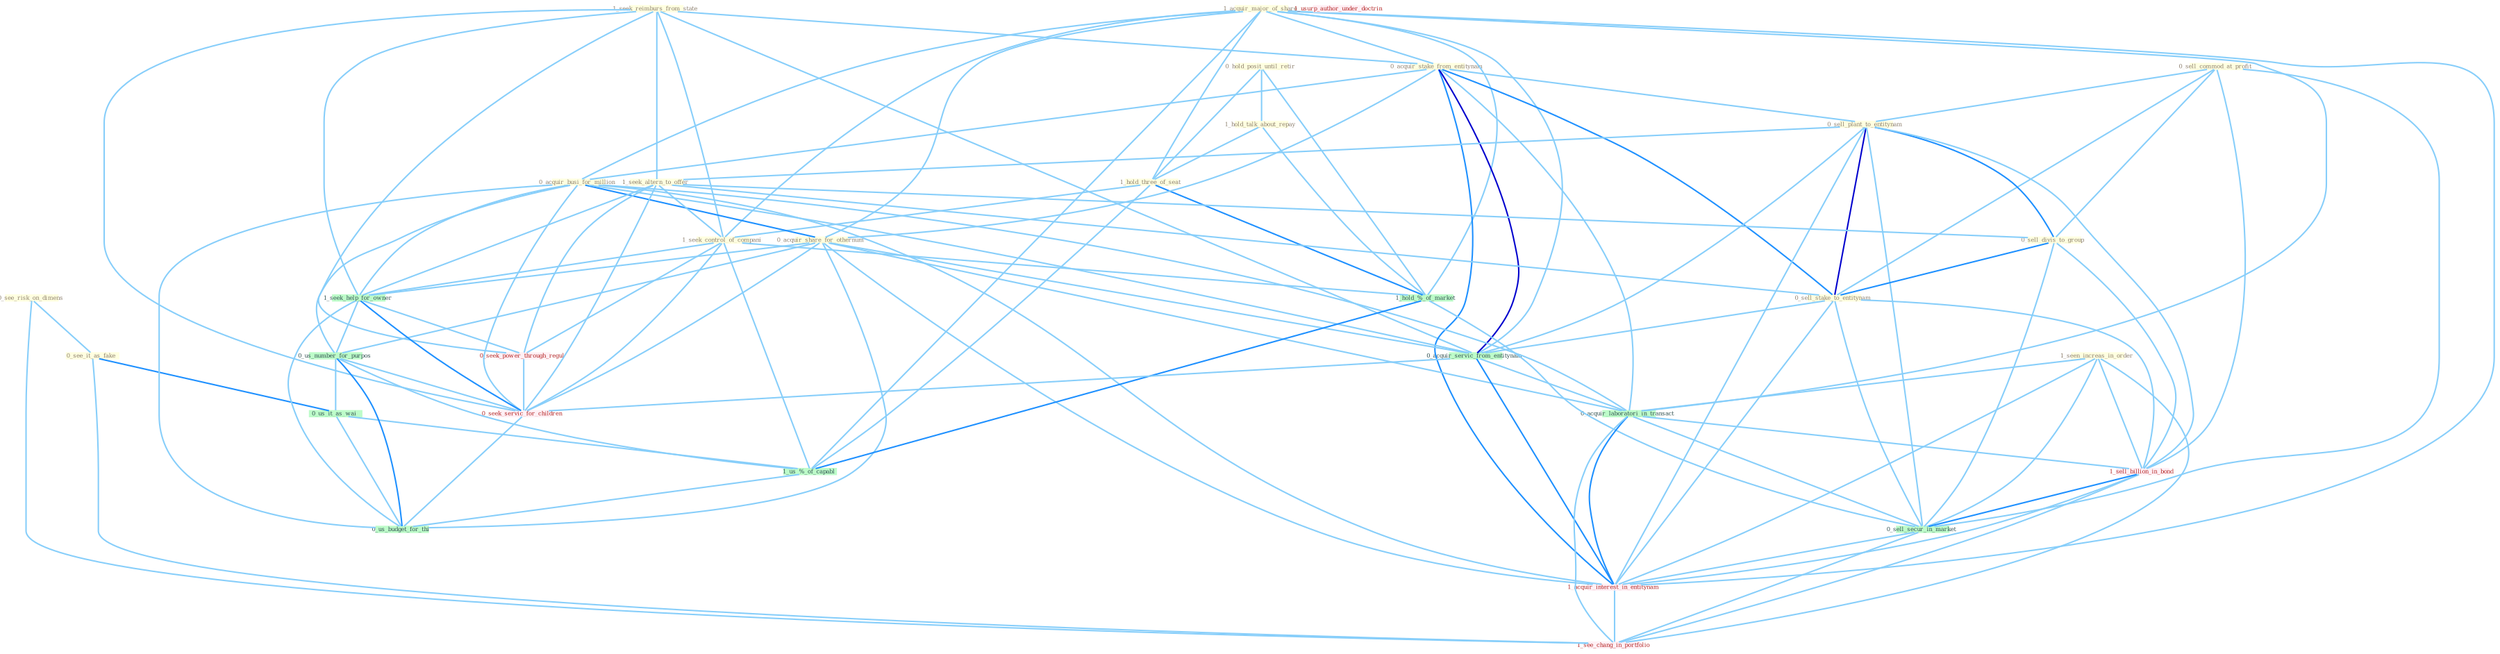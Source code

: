 Graph G{ 
    node
    [shape=polygon,style=filled,width=.5,height=.06,color="#BDFCC9",fixedsize=true,fontsize=4,
    fontcolor="#2f4f4f"];
    {node
    [color="#ffffe0", fontcolor="#8b7d6b"] "0_hold_posit_until_retir " "0_see_risk_on_dimens " "1_seek_reimburs_from_state " "0_see_it_as_fake " "1_hold_talk_about_repay " "1_acquir_major_of_share " "1_hold_three_of_seat " "0_acquir_stake_from_entitynam " "1_seen_increas_in_order " "0_sell_commod_at_profit " "0_sell_plant_to_entitynam " "0_acquir_busi_for_million " "1_seek_altern_to_offer " "1_seek_control_of_compani " "0_sell_divis_to_group " "0_acquir_share_for_othernum " "0_sell_stake_to_entitynam "}
{node [color="#fff0f5", fontcolor="#b22222"] "0_seek_power_through_regul " "1_sell_billion_in_bond " "1_usurp_author_under_doctrin " "1_acquir_interest_in_entitynam " "0_seek_servic_for_children " "1_see_chang_in_portfolio "}
edge [color="#B0E2FF"];

	"0_hold_posit_until_retir " -- "1_hold_talk_about_repay " [w="1", color="#87cefa" ];
	"0_hold_posit_until_retir " -- "1_hold_three_of_seat " [w="1", color="#87cefa" ];
	"0_hold_posit_until_retir " -- "1_hold_%_of_market " [w="1", color="#87cefa" ];
	"0_see_risk_on_dimens " -- "0_see_it_as_fake " [w="1", color="#87cefa" ];
	"0_see_risk_on_dimens " -- "1_see_chang_in_portfolio " [w="1", color="#87cefa" ];
	"1_seek_reimburs_from_state " -- "0_acquir_stake_from_entitynam " [w="1", color="#87cefa" ];
	"1_seek_reimburs_from_state " -- "1_seek_altern_to_offer " [w="1", color="#87cefa" ];
	"1_seek_reimburs_from_state " -- "1_seek_control_of_compani " [w="1", color="#87cefa" ];
	"1_seek_reimburs_from_state " -- "1_seek_help_for_owner " [w="1", color="#87cefa" ];
	"1_seek_reimburs_from_state " -- "0_acquir_servic_from_entitynam " [w="1", color="#87cefa" ];
	"1_seek_reimburs_from_state " -- "0_seek_power_through_regul " [w="1", color="#87cefa" ];
	"1_seek_reimburs_from_state " -- "0_seek_servic_for_children " [w="1", color="#87cefa" ];
	"0_see_it_as_fake " -- "0_us_it_as_wai " [w="2", color="#1e90ff" , len=0.8];
	"0_see_it_as_fake " -- "1_see_chang_in_portfolio " [w="1", color="#87cefa" ];
	"1_hold_talk_about_repay " -- "1_hold_three_of_seat " [w="1", color="#87cefa" ];
	"1_hold_talk_about_repay " -- "1_hold_%_of_market " [w="1", color="#87cefa" ];
	"1_acquir_major_of_share " -- "1_hold_three_of_seat " [w="1", color="#87cefa" ];
	"1_acquir_major_of_share " -- "0_acquir_stake_from_entitynam " [w="1", color="#87cefa" ];
	"1_acquir_major_of_share " -- "0_acquir_busi_for_million " [w="1", color="#87cefa" ];
	"1_acquir_major_of_share " -- "1_seek_control_of_compani " [w="1", color="#87cefa" ];
	"1_acquir_major_of_share " -- "0_acquir_share_for_othernum " [w="1", color="#87cefa" ];
	"1_acquir_major_of_share " -- "0_acquir_servic_from_entitynam " [w="1", color="#87cefa" ];
	"1_acquir_major_of_share " -- "1_hold_%_of_market " [w="1", color="#87cefa" ];
	"1_acquir_major_of_share " -- "0_acquir_laboratori_in_transact " [w="1", color="#87cefa" ];
	"1_acquir_major_of_share " -- "1_us_%_of_capabl " [w="1", color="#87cefa" ];
	"1_acquir_major_of_share " -- "1_acquir_interest_in_entitynam " [w="1", color="#87cefa" ];
	"1_hold_three_of_seat " -- "1_seek_control_of_compani " [w="1", color="#87cefa" ];
	"1_hold_three_of_seat " -- "1_hold_%_of_market " [w="2", color="#1e90ff" , len=0.8];
	"1_hold_three_of_seat " -- "1_us_%_of_capabl " [w="1", color="#87cefa" ];
	"0_acquir_stake_from_entitynam " -- "0_sell_plant_to_entitynam " [w="1", color="#87cefa" ];
	"0_acquir_stake_from_entitynam " -- "0_acquir_busi_for_million " [w="1", color="#87cefa" ];
	"0_acquir_stake_from_entitynam " -- "0_acquir_share_for_othernum " [w="1", color="#87cefa" ];
	"0_acquir_stake_from_entitynam " -- "0_sell_stake_to_entitynam " [w="2", color="#1e90ff" , len=0.8];
	"0_acquir_stake_from_entitynam " -- "0_acquir_servic_from_entitynam " [w="3", color="#0000cd" , len=0.6];
	"0_acquir_stake_from_entitynam " -- "0_acquir_laboratori_in_transact " [w="1", color="#87cefa" ];
	"0_acquir_stake_from_entitynam " -- "1_acquir_interest_in_entitynam " [w="2", color="#1e90ff" , len=0.8];
	"1_seen_increas_in_order " -- "0_acquir_laboratori_in_transact " [w="1", color="#87cefa" ];
	"1_seen_increas_in_order " -- "1_sell_billion_in_bond " [w="1", color="#87cefa" ];
	"1_seen_increas_in_order " -- "0_sell_secur_in_market " [w="1", color="#87cefa" ];
	"1_seen_increas_in_order " -- "1_acquir_interest_in_entitynam " [w="1", color="#87cefa" ];
	"1_seen_increas_in_order " -- "1_see_chang_in_portfolio " [w="1", color="#87cefa" ];
	"0_sell_commod_at_profit " -- "0_sell_plant_to_entitynam " [w="1", color="#87cefa" ];
	"0_sell_commod_at_profit " -- "0_sell_divis_to_group " [w="1", color="#87cefa" ];
	"0_sell_commod_at_profit " -- "0_sell_stake_to_entitynam " [w="1", color="#87cefa" ];
	"0_sell_commod_at_profit " -- "1_sell_billion_in_bond " [w="1", color="#87cefa" ];
	"0_sell_commod_at_profit " -- "0_sell_secur_in_market " [w="1", color="#87cefa" ];
	"0_sell_plant_to_entitynam " -- "1_seek_altern_to_offer " [w="1", color="#87cefa" ];
	"0_sell_plant_to_entitynam " -- "0_sell_divis_to_group " [w="2", color="#1e90ff" , len=0.8];
	"0_sell_plant_to_entitynam " -- "0_sell_stake_to_entitynam " [w="3", color="#0000cd" , len=0.6];
	"0_sell_plant_to_entitynam " -- "0_acquir_servic_from_entitynam " [w="1", color="#87cefa" ];
	"0_sell_plant_to_entitynam " -- "1_sell_billion_in_bond " [w="1", color="#87cefa" ];
	"0_sell_plant_to_entitynam " -- "0_sell_secur_in_market " [w="1", color="#87cefa" ];
	"0_sell_plant_to_entitynam " -- "1_acquir_interest_in_entitynam " [w="1", color="#87cefa" ];
	"0_acquir_busi_for_million " -- "0_acquir_share_for_othernum " [w="2", color="#1e90ff" , len=0.8];
	"0_acquir_busi_for_million " -- "1_seek_help_for_owner " [w="1", color="#87cefa" ];
	"0_acquir_busi_for_million " -- "0_acquir_servic_from_entitynam " [w="1", color="#87cefa" ];
	"0_acquir_busi_for_million " -- "0_us_number_for_purpos " [w="1", color="#87cefa" ];
	"0_acquir_busi_for_million " -- "0_acquir_laboratori_in_transact " [w="1", color="#87cefa" ];
	"0_acquir_busi_for_million " -- "1_acquir_interest_in_entitynam " [w="1", color="#87cefa" ];
	"0_acquir_busi_for_million " -- "0_seek_servic_for_children " [w="1", color="#87cefa" ];
	"0_acquir_busi_for_million " -- "0_us_budget_for_thi " [w="1", color="#87cefa" ];
	"1_seek_altern_to_offer " -- "1_seek_control_of_compani " [w="1", color="#87cefa" ];
	"1_seek_altern_to_offer " -- "0_sell_divis_to_group " [w="1", color="#87cefa" ];
	"1_seek_altern_to_offer " -- "0_sell_stake_to_entitynam " [w="1", color="#87cefa" ];
	"1_seek_altern_to_offer " -- "1_seek_help_for_owner " [w="1", color="#87cefa" ];
	"1_seek_altern_to_offer " -- "0_seek_power_through_regul " [w="1", color="#87cefa" ];
	"1_seek_altern_to_offer " -- "0_seek_servic_for_children " [w="1", color="#87cefa" ];
	"1_seek_control_of_compani " -- "1_seek_help_for_owner " [w="1", color="#87cefa" ];
	"1_seek_control_of_compani " -- "1_hold_%_of_market " [w="1", color="#87cefa" ];
	"1_seek_control_of_compani " -- "0_seek_power_through_regul " [w="1", color="#87cefa" ];
	"1_seek_control_of_compani " -- "1_us_%_of_capabl " [w="1", color="#87cefa" ];
	"1_seek_control_of_compani " -- "0_seek_servic_for_children " [w="1", color="#87cefa" ];
	"0_sell_divis_to_group " -- "0_sell_stake_to_entitynam " [w="2", color="#1e90ff" , len=0.8];
	"0_sell_divis_to_group " -- "1_sell_billion_in_bond " [w="1", color="#87cefa" ];
	"0_sell_divis_to_group " -- "0_sell_secur_in_market " [w="1", color="#87cefa" ];
	"0_acquir_share_for_othernum " -- "1_seek_help_for_owner " [w="1", color="#87cefa" ];
	"0_acquir_share_for_othernum " -- "0_acquir_servic_from_entitynam " [w="1", color="#87cefa" ];
	"0_acquir_share_for_othernum " -- "0_us_number_for_purpos " [w="1", color="#87cefa" ];
	"0_acquir_share_for_othernum " -- "0_acquir_laboratori_in_transact " [w="1", color="#87cefa" ];
	"0_acquir_share_for_othernum " -- "1_acquir_interest_in_entitynam " [w="1", color="#87cefa" ];
	"0_acquir_share_for_othernum " -- "0_seek_servic_for_children " [w="1", color="#87cefa" ];
	"0_acquir_share_for_othernum " -- "0_us_budget_for_thi " [w="1", color="#87cefa" ];
	"0_sell_stake_to_entitynam " -- "0_acquir_servic_from_entitynam " [w="1", color="#87cefa" ];
	"0_sell_stake_to_entitynam " -- "1_sell_billion_in_bond " [w="1", color="#87cefa" ];
	"0_sell_stake_to_entitynam " -- "0_sell_secur_in_market " [w="1", color="#87cefa" ];
	"0_sell_stake_to_entitynam " -- "1_acquir_interest_in_entitynam " [w="1", color="#87cefa" ];
	"1_seek_help_for_owner " -- "0_seek_power_through_regul " [w="1", color="#87cefa" ];
	"1_seek_help_for_owner " -- "0_us_number_for_purpos " [w="1", color="#87cefa" ];
	"1_seek_help_for_owner " -- "0_seek_servic_for_children " [w="2", color="#1e90ff" , len=0.8];
	"1_seek_help_for_owner " -- "0_us_budget_for_thi " [w="1", color="#87cefa" ];
	"0_acquir_servic_from_entitynam " -- "0_acquir_laboratori_in_transact " [w="1", color="#87cefa" ];
	"0_acquir_servic_from_entitynam " -- "1_acquir_interest_in_entitynam " [w="2", color="#1e90ff" , len=0.8];
	"0_acquir_servic_from_entitynam " -- "0_seek_servic_for_children " [w="1", color="#87cefa" ];
	"1_hold_%_of_market " -- "1_us_%_of_capabl " [w="2", color="#1e90ff" , len=0.8];
	"1_hold_%_of_market " -- "0_sell_secur_in_market " [w="1", color="#87cefa" ];
	"0_seek_power_through_regul " -- "0_seek_servic_for_children " [w="1", color="#87cefa" ];
	"0_us_number_for_purpos " -- "0_us_it_as_wai " [w="1", color="#87cefa" ];
	"0_us_number_for_purpos " -- "1_us_%_of_capabl " [w="1", color="#87cefa" ];
	"0_us_number_for_purpos " -- "0_seek_servic_for_children " [w="1", color="#87cefa" ];
	"0_us_number_for_purpos " -- "0_us_budget_for_thi " [w="2", color="#1e90ff" , len=0.8];
	"0_acquir_laboratori_in_transact " -- "1_sell_billion_in_bond " [w="1", color="#87cefa" ];
	"0_acquir_laboratori_in_transact " -- "0_sell_secur_in_market " [w="1", color="#87cefa" ];
	"0_acquir_laboratori_in_transact " -- "1_acquir_interest_in_entitynam " [w="2", color="#1e90ff" , len=0.8];
	"0_acquir_laboratori_in_transact " -- "1_see_chang_in_portfolio " [w="1", color="#87cefa" ];
	"1_sell_billion_in_bond " -- "0_sell_secur_in_market " [w="2", color="#1e90ff" , len=0.8];
	"1_sell_billion_in_bond " -- "1_acquir_interest_in_entitynam " [w="1", color="#87cefa" ];
	"1_sell_billion_in_bond " -- "1_see_chang_in_portfolio " [w="1", color="#87cefa" ];
	"0_us_it_as_wai " -- "1_us_%_of_capabl " [w="1", color="#87cefa" ];
	"0_us_it_as_wai " -- "0_us_budget_for_thi " [w="1", color="#87cefa" ];
	"1_us_%_of_capabl " -- "0_us_budget_for_thi " [w="1", color="#87cefa" ];
	"0_sell_secur_in_market " -- "1_acquir_interest_in_entitynam " [w="1", color="#87cefa" ];
	"0_sell_secur_in_market " -- "1_see_chang_in_portfolio " [w="1", color="#87cefa" ];
	"1_acquir_interest_in_entitynam " -- "1_see_chang_in_portfolio " [w="1", color="#87cefa" ];
	"0_seek_servic_for_children " -- "0_us_budget_for_thi " [w="1", color="#87cefa" ];
}
